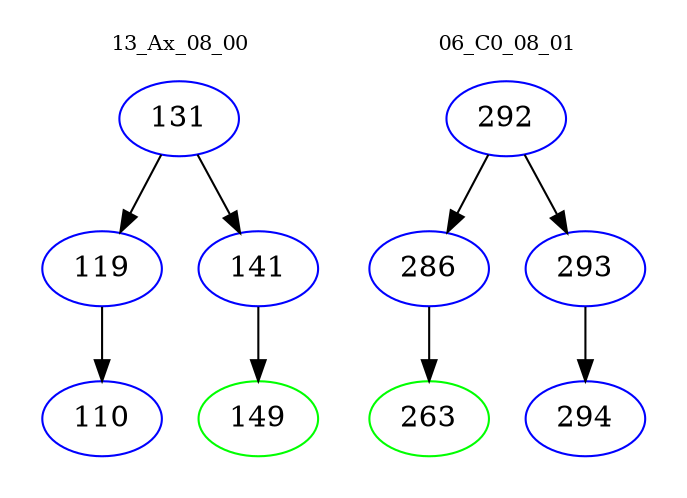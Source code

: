 digraph{
subgraph cluster_0 {
color = white
label = "13_Ax_08_00";
fontsize=10;
T0_131 [label="131", color="blue"]
T0_131 -> T0_119 [color="black"]
T0_119 [label="119", color="blue"]
T0_119 -> T0_110 [color="black"]
T0_110 [label="110", color="blue"]
T0_131 -> T0_141 [color="black"]
T0_141 [label="141", color="blue"]
T0_141 -> T0_149 [color="black"]
T0_149 [label="149", color="green"]
}
subgraph cluster_1 {
color = white
label = "06_C0_08_01";
fontsize=10;
T1_292 [label="292", color="blue"]
T1_292 -> T1_286 [color="black"]
T1_286 [label="286", color="blue"]
T1_286 -> T1_263 [color="black"]
T1_263 [label="263", color="green"]
T1_292 -> T1_293 [color="black"]
T1_293 [label="293", color="blue"]
T1_293 -> T1_294 [color="black"]
T1_294 [label="294", color="blue"]
}
}
